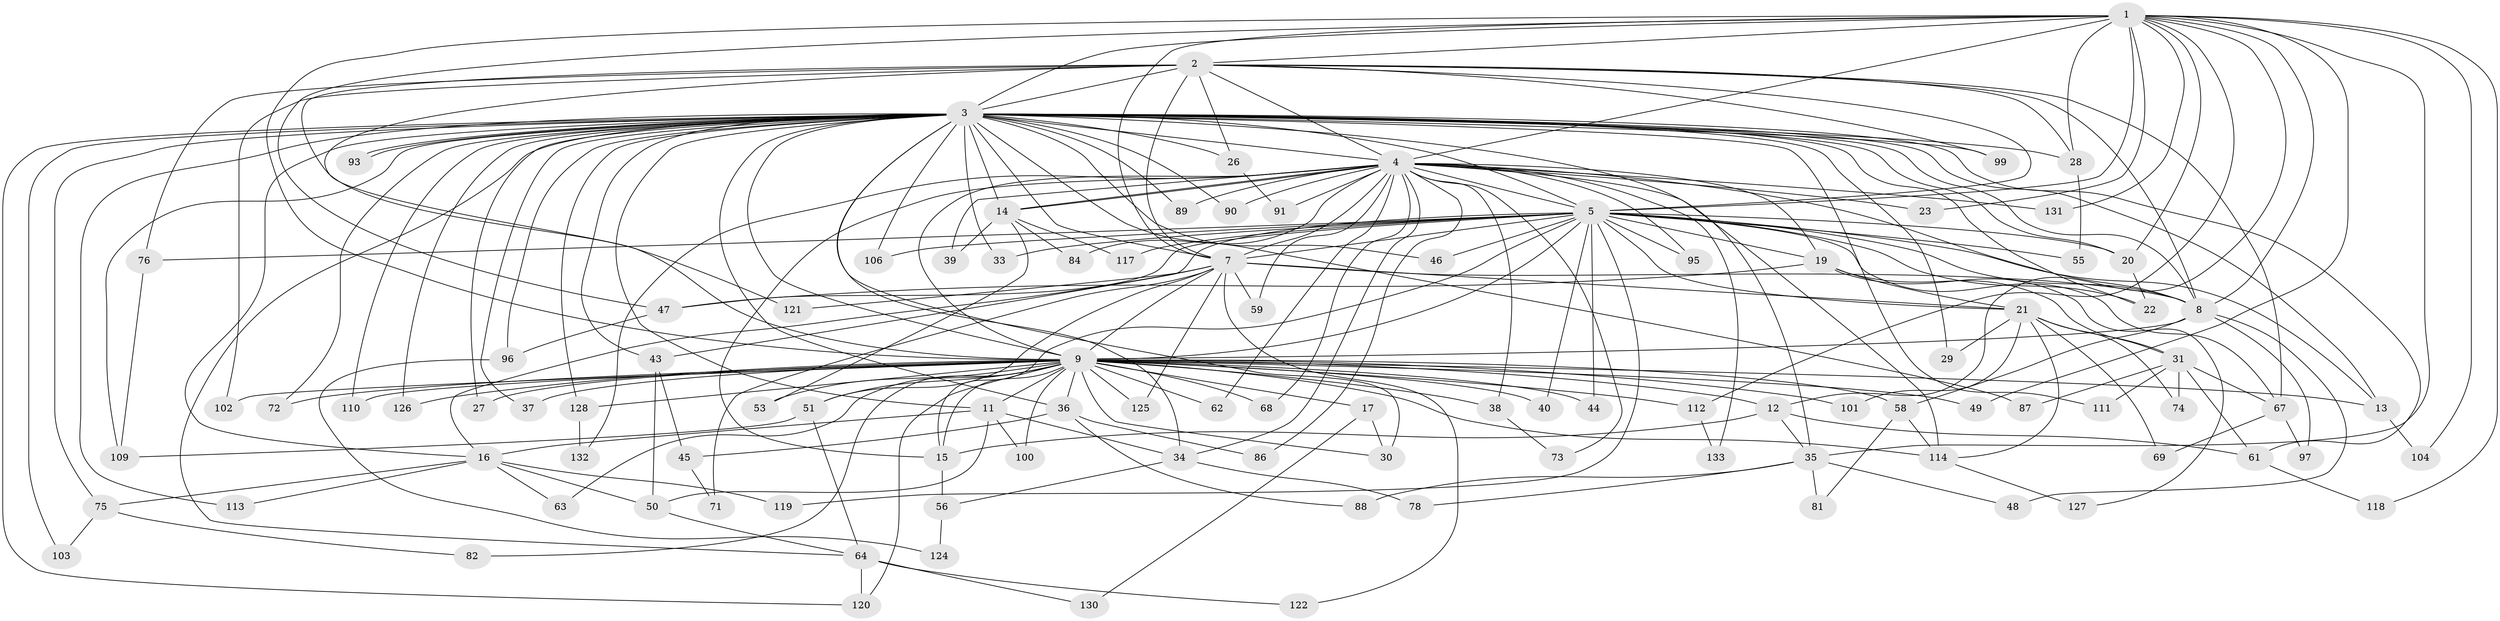 // Generated by graph-tools (version 1.1) at 2025/51/02/27/25 19:51:46]
// undirected, 103 vertices, 238 edges
graph export_dot {
graph [start="1"]
  node [color=gray90,style=filled];
  1 [super="+66"];
  2 [super="+57"];
  3 [super="+6"];
  4 [super="+42"];
  5 [super="+79"];
  7 [super="+24"];
  8;
  9 [super="+10"];
  11 [super="+92"];
  12 [super="+83"];
  13 [super="+98"];
  14 [super="+18"];
  15 [super="+60"];
  16 [super="+25"];
  17 [super="+65"];
  19 [super="+94"];
  20 [super="+41"];
  21 [super="+116"];
  22;
  23;
  26;
  27;
  28 [super="+52"];
  29;
  30 [super="+32"];
  31 [super="+85"];
  33;
  34;
  35 [super="+80"];
  36 [super="+70"];
  37;
  38;
  39;
  40;
  43 [super="+54"];
  44;
  45;
  46;
  47 [super="+108"];
  48;
  49;
  50;
  51;
  53;
  55;
  56;
  58 [super="+129"];
  59;
  61 [super="+105"];
  62;
  63;
  64 [super="+107"];
  67 [super="+77"];
  68;
  69;
  71;
  72;
  73;
  74;
  75;
  76;
  78;
  81;
  82;
  84;
  86;
  87;
  88;
  89;
  90;
  91;
  93;
  95;
  96;
  97;
  99;
  100;
  101;
  102;
  103;
  104;
  106;
  109 [super="+115"];
  110;
  111;
  112;
  113;
  114;
  117;
  118;
  119;
  120 [super="+123"];
  121;
  122;
  124;
  125;
  126;
  127;
  128;
  130;
  131;
  132;
  133;
  1 -- 2;
  1 -- 3 [weight=2];
  1 -- 4;
  1 -- 5;
  1 -- 7;
  1 -- 8;
  1 -- 9 [weight=2];
  1 -- 12;
  1 -- 23;
  1 -- 49;
  1 -- 104;
  1 -- 112;
  1 -- 118;
  1 -- 131;
  1 -- 35;
  1 -- 20;
  1 -- 28;
  1 -- 47;
  2 -- 3 [weight=2];
  2 -- 4;
  2 -- 5 [weight=2];
  2 -- 7;
  2 -- 8;
  2 -- 9 [weight=3];
  2 -- 26;
  2 -- 28;
  2 -- 67;
  2 -- 76;
  2 -- 99;
  2 -- 102;
  2 -- 121;
  3 -- 4 [weight=2];
  3 -- 5 [weight=2];
  3 -- 7 [weight=2];
  3 -- 8 [weight=2];
  3 -- 9 [weight=4];
  3 -- 22;
  3 -- 27;
  3 -- 30 [weight=2];
  3 -- 35;
  3 -- 72;
  3 -- 75;
  3 -- 87;
  3 -- 89;
  3 -- 93;
  3 -- 93;
  3 -- 96;
  3 -- 99;
  3 -- 103;
  3 -- 109;
  3 -- 110;
  3 -- 120;
  3 -- 128;
  3 -- 64;
  3 -- 11;
  3 -- 16;
  3 -- 20;
  3 -- 26;
  3 -- 90;
  3 -- 28;
  3 -- 29;
  3 -- 33;
  3 -- 34;
  3 -- 36;
  3 -- 37;
  3 -- 106;
  3 -- 43;
  3 -- 46;
  3 -- 111;
  3 -- 113;
  3 -- 126;
  3 -- 61;
  3 -- 14;
  3 -- 13;
  4 -- 5;
  4 -- 7;
  4 -- 8;
  4 -- 9 [weight=2];
  4 -- 14;
  4 -- 14;
  4 -- 19 [weight=2];
  4 -- 23;
  4 -- 34;
  4 -- 38 [weight=2];
  4 -- 39;
  4 -- 59;
  4 -- 62;
  4 -- 68;
  4 -- 73;
  4 -- 84;
  4 -- 89;
  4 -- 90;
  4 -- 91;
  4 -- 95;
  4 -- 114;
  4 -- 131;
  4 -- 132;
  4 -- 133;
  4 -- 86;
  4 -- 15;
  5 -- 7;
  5 -- 8;
  5 -- 9 [weight=2];
  5 -- 13;
  5 -- 15;
  5 -- 19;
  5 -- 20;
  5 -- 21;
  5 -- 22;
  5 -- 33;
  5 -- 40;
  5 -- 43;
  5 -- 44;
  5 -- 46;
  5 -- 47;
  5 -- 55;
  5 -- 67 [weight=2];
  5 -- 76;
  5 -- 95;
  5 -- 106;
  5 -- 117;
  5 -- 119;
  7 -- 8;
  7 -- 9 [weight=2];
  7 -- 59;
  7 -- 71;
  7 -- 122;
  7 -- 121;
  7 -- 51;
  7 -- 21;
  7 -- 125;
  7 -- 16;
  8 -- 9 [weight=2];
  8 -- 48;
  8 -- 58;
  8 -- 97;
  9 -- 11;
  9 -- 12;
  9 -- 13;
  9 -- 15;
  9 -- 17 [weight=2];
  9 -- 27;
  9 -- 40;
  9 -- 44;
  9 -- 51;
  9 -- 58;
  9 -- 62;
  9 -- 63;
  9 -- 101;
  9 -- 102;
  9 -- 110;
  9 -- 112;
  9 -- 114;
  9 -- 125;
  9 -- 126;
  9 -- 128;
  9 -- 68;
  9 -- 72;
  9 -- 82;
  9 -- 36 [weight=2];
  9 -- 37;
  9 -- 38;
  9 -- 100;
  9 -- 49;
  9 -- 53;
  9 -- 30;
  9 -- 120;
  11 -- 16;
  11 -- 50;
  11 -- 100;
  11 -- 34;
  12 -- 35;
  12 -- 61;
  12 -- 15;
  13 -- 104;
  14 -- 84;
  14 -- 117;
  14 -- 53;
  14 -- 39;
  15 -- 56;
  16 -- 63;
  16 -- 119;
  16 -- 113;
  16 -- 50;
  16 -- 75;
  17 -- 130;
  17 -- 30;
  19 -- 21;
  19 -- 31;
  19 -- 47;
  19 -- 127;
  20 -- 22;
  21 -- 29;
  21 -- 31;
  21 -- 69;
  21 -- 74;
  21 -- 101;
  21 -- 114;
  26 -- 91;
  28 -- 55;
  31 -- 61;
  31 -- 74;
  31 -- 111;
  31 -- 67;
  31 -- 87;
  34 -- 56;
  34 -- 78;
  35 -- 48;
  35 -- 78;
  35 -- 81;
  35 -- 88;
  36 -- 45;
  36 -- 86;
  36 -- 88;
  38 -- 73;
  43 -- 45;
  43 -- 50;
  45 -- 71;
  47 -- 96;
  50 -- 64;
  51 -- 64;
  51 -- 109;
  56 -- 124;
  58 -- 81;
  58 -- 114;
  61 -- 118;
  64 -- 120;
  64 -- 130;
  64 -- 122;
  67 -- 69;
  67 -- 97;
  75 -- 82;
  75 -- 103;
  76 -- 109;
  96 -- 124;
  112 -- 133;
  114 -- 127;
  128 -- 132;
}
